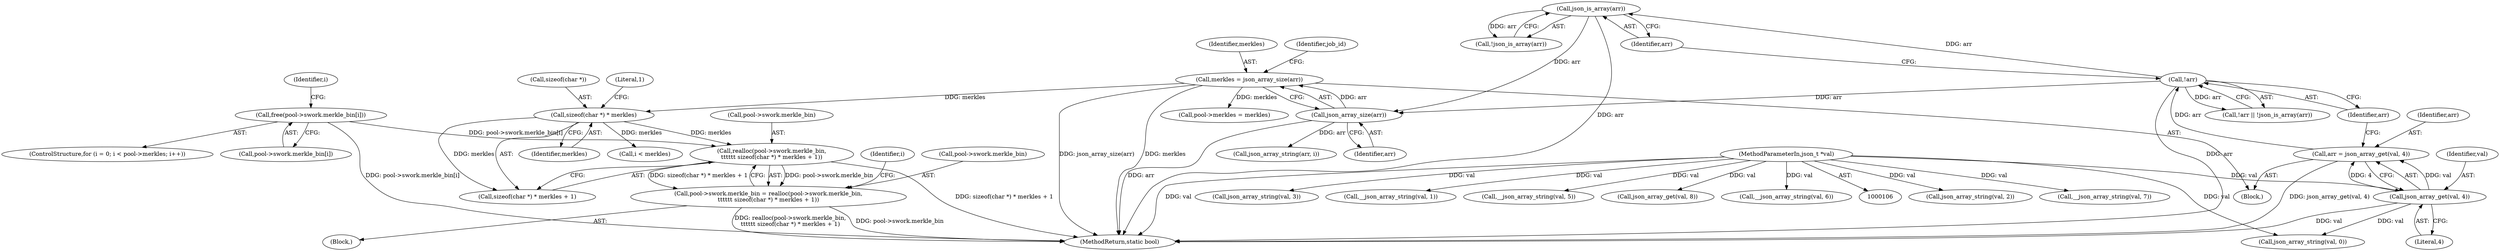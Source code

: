 digraph "0_cgminer_e1c5050734123973b99d181c45e74b2cbb00272e_1@API" {
"1000349" [label="(Call,realloc(pool->swork.merkle_bin,\n\t\t\t\t\t\t sizeof(char *) * merkles + 1))"];
"1000332" [label="(Call,free(pool->swork.merkle_bin[i]))"];
"1000356" [label="(Call,sizeof(char *) * merkles)"];
"1000150" [label="(Call,merkles = json_array_size(arr))"];
"1000152" [label="(Call,json_array_size(arr))"];
"1000147" [label="(Call,json_is_array(arr))"];
"1000144" [label="(Call,!arr)"];
"1000137" [label="(Call,arr = json_array_get(val, 4))"];
"1000139" [label="(Call,json_array_get(val, 4))"];
"1000108" [label="(MethodParameterIn,json_t *val)"];
"1000343" [label="(Call,pool->swork.merkle_bin = realloc(pool->swork.merkle_bin,\n\t\t\t\t\t\t sizeof(char *) * merkles + 1))"];
"1000139" [label="(Call,json_array_get(val, 4))"];
"1000166" [label="(Call,json_array_string(val, 2))"];
"1000355" [label="(Call,sizeof(char *) * merkles + 1)"];
"1000374" [label="(Call,json_array_string(arr, i))"];
"1000349" [label="(Call,realloc(pool->swork.merkle_bin,\n\t\t\t\t\t\t sizeof(char *) * merkles + 1))"];
"1000321" [label="(ControlStructure,for (i = 0; i < pool->merkles; i++))"];
"1000151" [label="(Identifier,merkles)"];
"1000186" [label="(Call,__json_array_string(val, 7))"];
"1000143" [label="(Call,!arr || !json_is_array(arr))"];
"1000331" [label="(Identifier,i)"];
"1000360" [label="(Literal,1)"];
"1000137" [label="(Call,arr = json_array_get(val, 4))"];
"1000332" [label="(Call,free(pool->swork.merkle_bin[i]))"];
"1000155" [label="(Identifier,job_id)"];
"1000109" [label="(Block,)"];
"1000141" [label="(Literal,4)"];
"1000140" [label="(Identifier,val)"];
"1000171" [label="(Call,json_array_string(val, 3))"];
"1000359" [label="(Identifier,merkles)"];
"1000156" [label="(Call,json_array_string(val, 0))"];
"1000161" [label="(Call,__json_array_string(val, 1))"];
"1000148" [label="(Identifier,arr)"];
"1000147" [label="(Call,json_is_array(arr))"];
"1000138" [label="(Identifier,arr)"];
"1000108" [label="(MethodParameterIn,json_t *val)"];
"1000342" [label="(Block,)"];
"1000146" [label="(Call,!json_is_array(arr))"];
"1000153" [label="(Identifier,arr)"];
"1000344" [label="(Call,pool->swork.merkle_bin)"];
"1000350" [label="(Call,pool->swork.merkle_bin)"];
"1000365" [label="(Call,i < merkles)"];
"1000430" [label="(Call,pool->merkles = merkles)"];
"1000176" [label="(Call,__json_array_string(val, 5))"];
"1000343" [label="(Call,pool->swork.merkle_bin = realloc(pool->swork.merkle_bin,\n\t\t\t\t\t\t sizeof(char *) * merkles + 1))"];
"1000152" [label="(Call,json_array_size(arr))"];
"1000192" [label="(Call,json_array_get(val, 8))"];
"1000357" [label="(Call,sizeof(char *))"];
"1000333" [label="(Call,pool->swork.merkle_bin[i])"];
"1000145" [label="(Identifier,arr)"];
"1000356" [label="(Call,sizeof(char *) * merkles)"];
"1000150" [label="(Call,merkles = json_array_size(arr))"];
"1000363" [label="(Identifier,i)"];
"1000144" [label="(Call,!arr)"];
"1000181" [label="(Call,__json_array_string(val, 6))"];
"1000685" [label="(MethodReturn,static bool)"];
"1000349" -> "1000343"  [label="AST: "];
"1000349" -> "1000355"  [label="CFG: "];
"1000350" -> "1000349"  [label="AST: "];
"1000355" -> "1000349"  [label="AST: "];
"1000343" -> "1000349"  [label="CFG: "];
"1000349" -> "1000685"  [label="DDG: sizeof(char *) * merkles + 1"];
"1000349" -> "1000343"  [label="DDG: pool->swork.merkle_bin"];
"1000349" -> "1000343"  [label="DDG: sizeof(char *) * merkles + 1"];
"1000332" -> "1000349"  [label="DDG: pool->swork.merkle_bin[i]"];
"1000356" -> "1000349"  [label="DDG: merkles"];
"1000332" -> "1000321"  [label="AST: "];
"1000332" -> "1000333"  [label="CFG: "];
"1000333" -> "1000332"  [label="AST: "];
"1000331" -> "1000332"  [label="CFG: "];
"1000332" -> "1000685"  [label="DDG: pool->swork.merkle_bin[i]"];
"1000356" -> "1000355"  [label="AST: "];
"1000356" -> "1000359"  [label="CFG: "];
"1000357" -> "1000356"  [label="AST: "];
"1000359" -> "1000356"  [label="AST: "];
"1000360" -> "1000356"  [label="CFG: "];
"1000356" -> "1000355"  [label="DDG: merkles"];
"1000150" -> "1000356"  [label="DDG: merkles"];
"1000356" -> "1000365"  [label="DDG: merkles"];
"1000150" -> "1000109"  [label="AST: "];
"1000150" -> "1000152"  [label="CFG: "];
"1000151" -> "1000150"  [label="AST: "];
"1000152" -> "1000150"  [label="AST: "];
"1000155" -> "1000150"  [label="CFG: "];
"1000150" -> "1000685"  [label="DDG: merkles"];
"1000150" -> "1000685"  [label="DDG: json_array_size(arr)"];
"1000152" -> "1000150"  [label="DDG: arr"];
"1000150" -> "1000430"  [label="DDG: merkles"];
"1000152" -> "1000153"  [label="CFG: "];
"1000153" -> "1000152"  [label="AST: "];
"1000152" -> "1000685"  [label="DDG: arr"];
"1000147" -> "1000152"  [label="DDG: arr"];
"1000144" -> "1000152"  [label="DDG: arr"];
"1000152" -> "1000374"  [label="DDG: arr"];
"1000147" -> "1000146"  [label="AST: "];
"1000147" -> "1000148"  [label="CFG: "];
"1000148" -> "1000147"  [label="AST: "];
"1000146" -> "1000147"  [label="CFG: "];
"1000147" -> "1000685"  [label="DDG: arr"];
"1000147" -> "1000146"  [label="DDG: arr"];
"1000144" -> "1000147"  [label="DDG: arr"];
"1000144" -> "1000143"  [label="AST: "];
"1000144" -> "1000145"  [label="CFG: "];
"1000145" -> "1000144"  [label="AST: "];
"1000148" -> "1000144"  [label="CFG: "];
"1000143" -> "1000144"  [label="CFG: "];
"1000144" -> "1000685"  [label="DDG: arr"];
"1000144" -> "1000143"  [label="DDG: arr"];
"1000137" -> "1000144"  [label="DDG: arr"];
"1000137" -> "1000109"  [label="AST: "];
"1000137" -> "1000139"  [label="CFG: "];
"1000138" -> "1000137"  [label="AST: "];
"1000139" -> "1000137"  [label="AST: "];
"1000145" -> "1000137"  [label="CFG: "];
"1000137" -> "1000685"  [label="DDG: json_array_get(val, 4)"];
"1000139" -> "1000137"  [label="DDG: val"];
"1000139" -> "1000137"  [label="DDG: 4"];
"1000139" -> "1000141"  [label="CFG: "];
"1000140" -> "1000139"  [label="AST: "];
"1000141" -> "1000139"  [label="AST: "];
"1000139" -> "1000685"  [label="DDG: val"];
"1000108" -> "1000139"  [label="DDG: val"];
"1000139" -> "1000156"  [label="DDG: val"];
"1000108" -> "1000106"  [label="AST: "];
"1000108" -> "1000685"  [label="DDG: val"];
"1000108" -> "1000156"  [label="DDG: val"];
"1000108" -> "1000161"  [label="DDG: val"];
"1000108" -> "1000166"  [label="DDG: val"];
"1000108" -> "1000171"  [label="DDG: val"];
"1000108" -> "1000176"  [label="DDG: val"];
"1000108" -> "1000181"  [label="DDG: val"];
"1000108" -> "1000186"  [label="DDG: val"];
"1000108" -> "1000192"  [label="DDG: val"];
"1000343" -> "1000342"  [label="AST: "];
"1000344" -> "1000343"  [label="AST: "];
"1000363" -> "1000343"  [label="CFG: "];
"1000343" -> "1000685"  [label="DDG: realloc(pool->swork.merkle_bin,\n\t\t\t\t\t\t sizeof(char *) * merkles + 1)"];
"1000343" -> "1000685"  [label="DDG: pool->swork.merkle_bin"];
}
